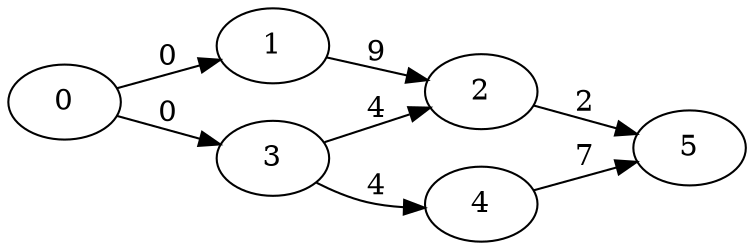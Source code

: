 digraph { rankdir=LR
    "1" -> "2" [label="9" ]
    "2" -> "5" [label="2" ]
    "3" -> "2" [label="4" ]
    "3" -> "4" [label="4" ]
    "4" -> "5" [label="7" ]
    "0" -> "1" [label="0" ]
    "0" -> "3" [label="0" ]
}
